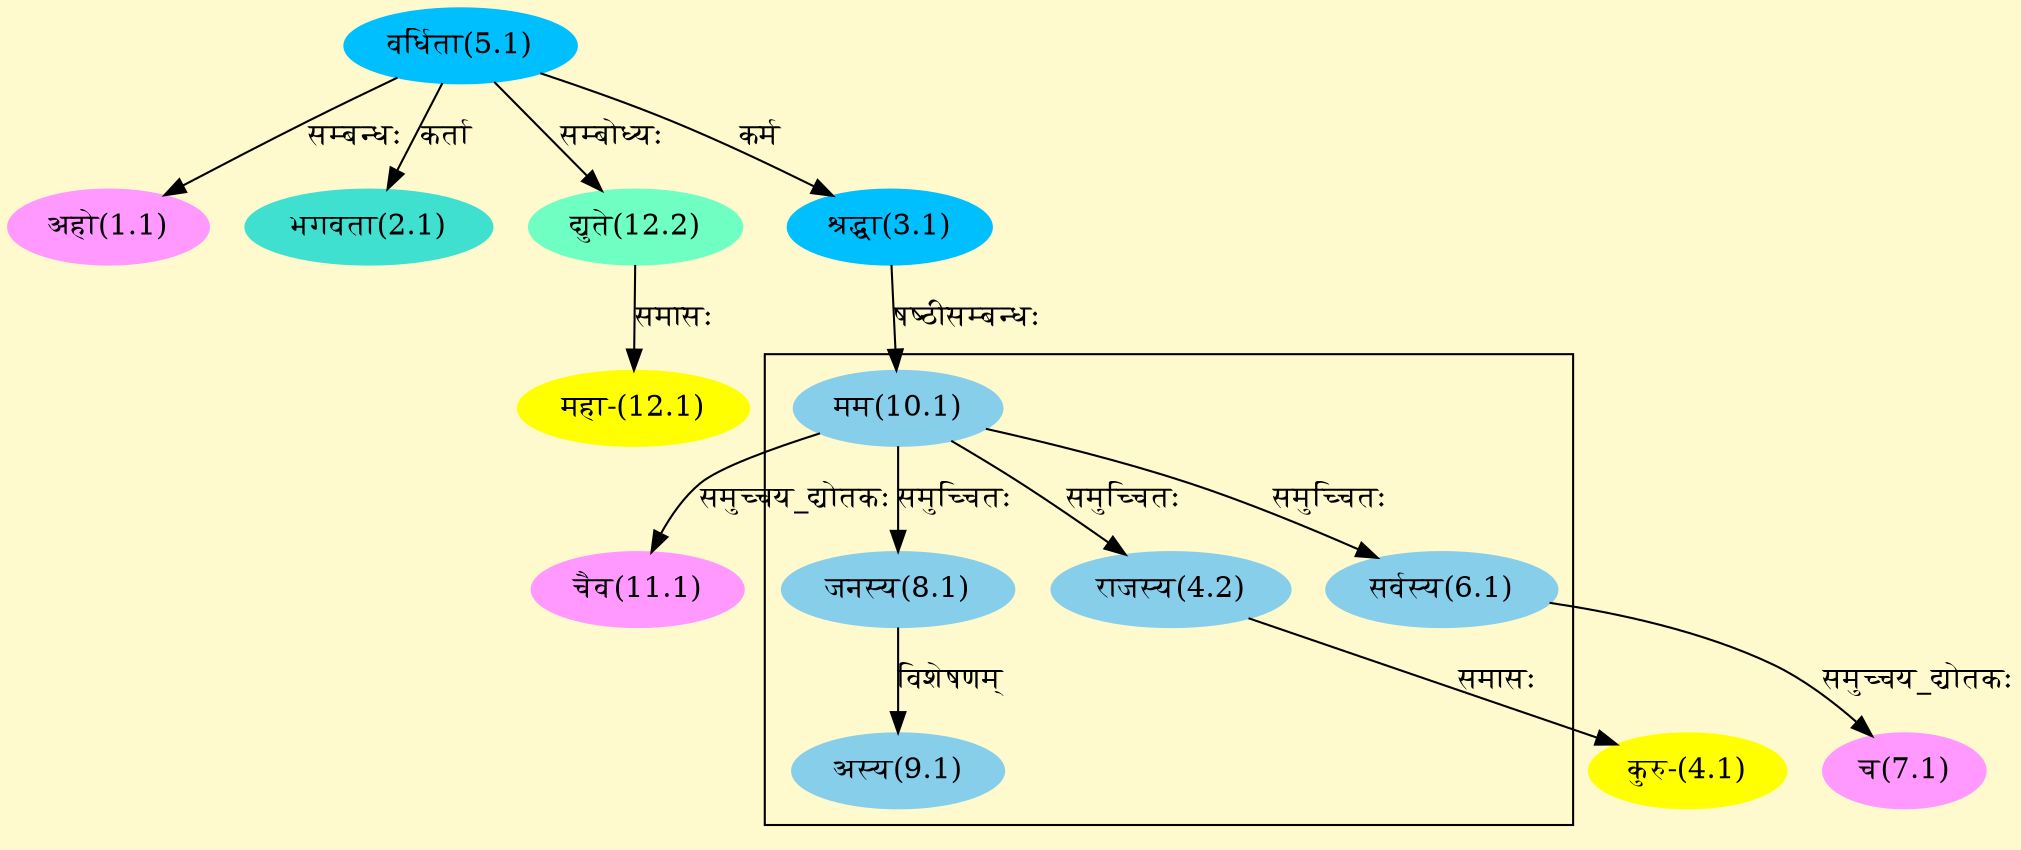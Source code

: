 digraph G{
rankdir=BT;
 compound=true;
 bgcolor="lemonchiffon1";

subgraph cluster_1{
Node4_2 [style=filled, color="#87CEEB" label = "राजस्य(4.2)"]
Node10_1 [style=filled, color="#87CEEB" label = "मम(10.1)"]
Node6_1 [style=filled, color="#87CEEB" label = "सर्वस्य(6.1)"]
Node8_1 [style=filled, color="#87CEEB" label = "जनस्य(8.1)"]
Node9_1 [style=filled, color="#87CEEB" label = "अस्य(9.1)"]

}
Node1_1 [style=filled, color="#FF99FF" label = "अहो(1.1)"]
Node5_1 [style=filled, color="#00BFFF" label = "वर्धिता(5.1)"]
Node2_1 [style=filled, color="#40E0D0" label = "भगवता(2.1)"]
Node3_1 [style=filled, color="#00BFFF" label = "श्रद्धा(3.1)"]
Node4_1 [style=filled, color="#FFFF00" label = "कुरु-(4.1)"]
Node4_2 [style=filled, color="#87CEEB" label = "राजस्य(4.2)"]
Node7_1 [style=filled, color="#FF99FF" label = "च(7.1)"]
Node6_1 [style=filled, color="#87CEEB" label = "सर्वस्य(6.1)"]
Node10_1 [style=filled, color="#87CEEB" label = "मम(10.1)"]
Node11_1 [style=filled, color="#FF99FF" label = "चैव(11.1)"]
Node12_1 [style=filled, color="#FFFF00" label = "महा-(12.1)"]
Node12_2 [style=filled, color="#6FFFC3" label = "द्युते(12.2)"]
/* Start of Relations section */

Node1_1 -> Node5_1 [  label="सम्बन्धः"  dir="back" ]
Node2_1 -> Node5_1 [  label="कर्ता"  dir="back" ]
Node3_1 -> Node5_1 [  label="कर्म"  dir="back" ]
Node4_1 -> Node4_2 [  label="समासः"  dir="back" ]
Node4_2 -> Node10_1 [  label="समुच्चितः"  dir="back" ]
Node6_1 -> Node10_1 [  label="समुच्चितः"  dir="back" ]
Node7_1 -> Node6_1 [  label="समुच्चय_द्योतकः"  dir="back" ]
Node8_1 -> Node10_1 [  label="समुच्चितः"  dir="back" ]
Node9_1 -> Node8_1 [  label="विशेषणम्"  dir="back" ]
Node10_1 -> Node3_1 [  label="षष्ठीसम्बन्धः"  dir="back" ]
Node11_1 -> Node10_1 [  label="समुच्चय_द्योतकः"  dir="back" ]
Node12_1 -> Node12_2 [  label="समासः"  dir="back" ]
Node12_2 -> Node5_1 [  label="सम्बोध्यः"  dir="back" ]
}
